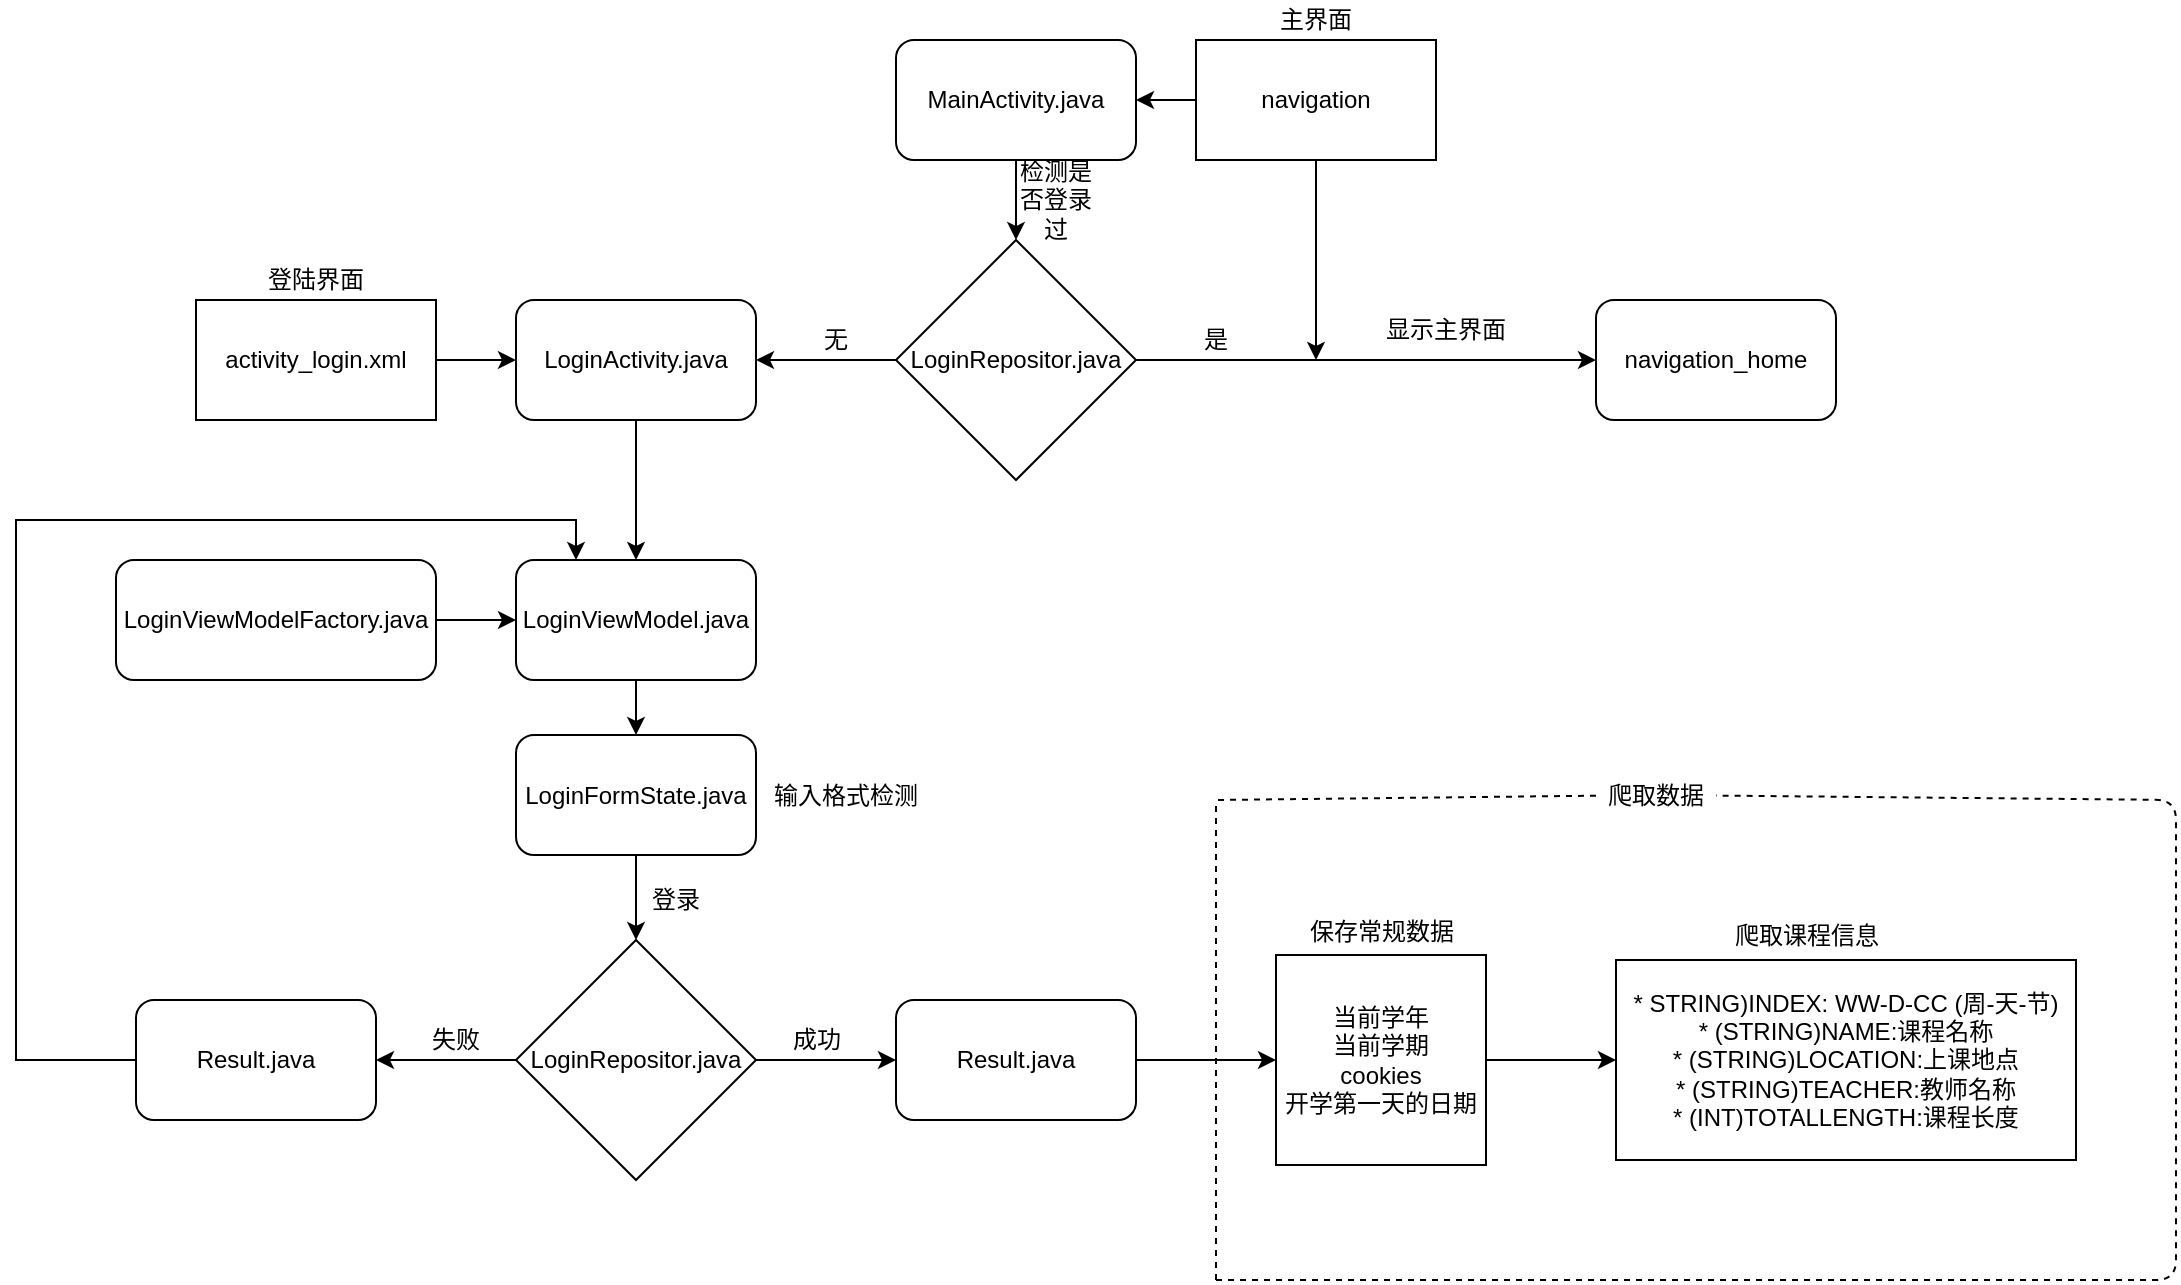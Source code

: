 <mxfile version="12.6.5" type="device"><diagram id="FgWvn45NHOWWG9vKxyIf" name="Page-1"><mxGraphModel dx="1918" dy="556" grid="1" gridSize="10" guides="1" tooltips="1" connect="1" arrows="1" fold="1" page="1" pageScale="1" pageWidth="1169" pageHeight="826" math="0" shadow="0"><root><mxCell id="0"/><mxCell id="1" parent="0"/><mxCell id="B4fu6stygOPRTpYTYsOf-3" style="edgeStyle=orthogonalEdgeStyle;rounded=0;orthogonalLoop=1;jettySize=auto;html=1;" parent="1" source="I5JVAixkkUES5-Zv3ng1-1" edge="1"><mxGeometry relative="1" as="geometry"><mxPoint x="300" y="200" as="targetPoint"/></mxGeometry></mxCell><mxCell id="I5JVAixkkUES5-Zv3ng1-1" value="MainActivity.java" style="rounded=1;whiteSpace=wrap;html=1;" parent="1" vertex="1"><mxGeometry x="240" y="100" width="120" height="60" as="geometry"/></mxCell><mxCell id="B4fu6stygOPRTpYTYsOf-2" value="" style="edgeStyle=orthogonalEdgeStyle;rounded=0;orthogonalLoop=1;jettySize=auto;html=1;" parent="1" source="B4fu6stygOPRTpYTYsOf-1" target="I5JVAixkkUES5-Zv3ng1-1" edge="1"><mxGeometry relative="1" as="geometry"/></mxCell><mxCell id="B4fu6stygOPRTpYTYsOf-51" value="" style="edgeStyle=orthogonalEdgeStyle;rounded=0;orthogonalLoop=1;jettySize=auto;html=1;" parent="1" source="B4fu6stygOPRTpYTYsOf-1" edge="1"><mxGeometry relative="1" as="geometry"><mxPoint x="450" y="260" as="targetPoint"/></mxGeometry></mxCell><mxCell id="B4fu6stygOPRTpYTYsOf-1" value="navigation" style="rounded=0;whiteSpace=wrap;html=1;" parent="1" vertex="1"><mxGeometry x="390" y="100" width="120" height="60" as="geometry"/></mxCell><mxCell id="B4fu6stygOPRTpYTYsOf-11" value="" style="edgeStyle=orthogonalEdgeStyle;rounded=0;orthogonalLoop=1;jettySize=auto;html=1;" parent="1" source="B4fu6stygOPRTpYTYsOf-6" target="B4fu6stygOPRTpYTYsOf-8" edge="1"><mxGeometry relative="1" as="geometry"/></mxCell><mxCell id="B4fu6stygOPRTpYTYsOf-14" value="" style="edgeStyle=orthogonalEdgeStyle;rounded=0;orthogonalLoop=1;jettySize=auto;html=1;" parent="1" source="B4fu6stygOPRTpYTYsOf-6" edge="1"><mxGeometry relative="1" as="geometry"><mxPoint x="590" y="260" as="targetPoint"/></mxGeometry></mxCell><mxCell id="B4fu6stygOPRTpYTYsOf-6" value="LoginRepositor.java" style="rhombus;whiteSpace=wrap;html=1;" parent="1" vertex="1"><mxGeometry x="240" y="200" width="120" height="120" as="geometry"/></mxCell><mxCell id="B4fu6stygOPRTpYTYsOf-7" value="检测是否登录过" style="text;html=1;strokeColor=none;fillColor=none;align=center;verticalAlign=middle;whiteSpace=wrap;rounded=0;" parent="1" vertex="1"><mxGeometry x="300" y="170" width="40" height="20" as="geometry"/></mxCell><mxCell id="B4fu6stygOPRTpYTYsOf-38" value="" style="edgeStyle=orthogonalEdgeStyle;rounded=0;orthogonalLoop=1;jettySize=auto;html=1;" parent="1" source="B4fu6stygOPRTpYTYsOf-8" target="B4fu6stygOPRTpYTYsOf-18" edge="1"><mxGeometry relative="1" as="geometry"/></mxCell><mxCell id="B4fu6stygOPRTpYTYsOf-8" value="LoginActivity.java" style="rounded=1;whiteSpace=wrap;html=1;" parent="1" vertex="1"><mxGeometry x="50" y="230" width="120" height="60" as="geometry"/></mxCell><mxCell id="B4fu6stygOPRTpYTYsOf-39" value="" style="edgeStyle=orthogonalEdgeStyle;rounded=0;orthogonalLoop=1;jettySize=auto;html=1;" parent="1" source="B4fu6stygOPRTpYTYsOf-18" target="B4fu6stygOPRTpYTYsOf-23" edge="1"><mxGeometry relative="1" as="geometry"/></mxCell><mxCell id="B4fu6stygOPRTpYTYsOf-18" value="LoginViewModel.java" style="rounded=1;whiteSpace=wrap;html=1;" parent="1" vertex="1"><mxGeometry x="50" y="360" width="120" height="60" as="geometry"/></mxCell><mxCell id="B4fu6stygOPRTpYTYsOf-22" value="" style="edgeStyle=orthogonalEdgeStyle;rounded=0;orthogonalLoop=1;jettySize=auto;html=1;" parent="1" source="B4fu6stygOPRTpYTYsOf-20" target="B4fu6stygOPRTpYTYsOf-18" edge="1"><mxGeometry relative="1" as="geometry"/></mxCell><mxCell id="B4fu6stygOPRTpYTYsOf-20" value="LoginViewModelFactory.java" style="rounded=1;whiteSpace=wrap;html=1;" parent="1" vertex="1"><mxGeometry x="-150" y="360" width="160" height="60" as="geometry"/></mxCell><mxCell id="B4fu6stygOPRTpYTYsOf-10" value="" style="edgeStyle=orthogonalEdgeStyle;rounded=0;orthogonalLoop=1;jettySize=auto;html=1;" parent="1" source="B4fu6stygOPRTpYTYsOf-9" target="B4fu6stygOPRTpYTYsOf-8" edge="1"><mxGeometry relative="1" as="geometry"/></mxCell><mxCell id="B4fu6stygOPRTpYTYsOf-9" value="activity_login.xml" style="rounded=0;whiteSpace=wrap;html=1;" parent="1" vertex="1"><mxGeometry x="-110" y="230" width="120" height="60" as="geometry"/></mxCell><mxCell id="B4fu6stygOPRTpYTYsOf-12" value="无" style="text;html=1;strokeColor=none;fillColor=none;align=center;verticalAlign=middle;whiteSpace=wrap;rounded=0;" parent="1" vertex="1"><mxGeometry x="190" y="240" width="40" height="20" as="geometry"/></mxCell><mxCell id="B4fu6stygOPRTpYTYsOf-17" value="是" style="text;html=1;strokeColor=none;fillColor=none;align=center;verticalAlign=middle;whiteSpace=wrap;rounded=0;" parent="1" vertex="1"><mxGeometry x="380" y="240" width="40" height="20" as="geometry"/></mxCell><mxCell id="B4fu6stygOPRTpYTYsOf-40" value="" style="edgeStyle=orthogonalEdgeStyle;rounded=0;orthogonalLoop=1;jettySize=auto;html=1;" parent="1" source="B4fu6stygOPRTpYTYsOf-23" target="B4fu6stygOPRTpYTYsOf-34" edge="1"><mxGeometry relative="1" as="geometry"/></mxCell><mxCell id="B4fu6stygOPRTpYTYsOf-23" value="LoginFormState.java" style="rounded=1;whiteSpace=wrap;html=1;" parent="1" vertex="1"><mxGeometry x="50" y="447.5" width="120" height="60" as="geometry"/></mxCell><mxCell id="B4fu6stygOPRTpYTYsOf-31" value="输入格式检测" style="text;html=1;strokeColor=none;fillColor=none;align=center;verticalAlign=middle;whiteSpace=wrap;rounded=0;" parent="1" vertex="1"><mxGeometry x="170" y="465" width="90" height="25" as="geometry"/></mxCell><mxCell id="B4fu6stygOPRTpYTYsOf-49" style="edgeStyle=orthogonalEdgeStyle;rounded=0;orthogonalLoop=1;jettySize=auto;html=1;" parent="1" source="B4fu6stygOPRTpYTYsOf-32" edge="1"><mxGeometry relative="1" as="geometry"><mxPoint x="80" y="360" as="targetPoint"/><Array as="points"><mxPoint x="-200" y="610"/><mxPoint x="-200" y="340"/><mxPoint x="80" y="340"/><mxPoint x="80" y="360"/></Array></mxGeometry></mxCell><mxCell id="B4fu6stygOPRTpYTYsOf-32" value="Result.java" style="rounded=1;whiteSpace=wrap;html=1;" parent="1" vertex="1"><mxGeometry x="-140" y="580" width="120" height="60" as="geometry"/></mxCell><mxCell id="B4fu6stygOPRTpYTYsOf-44" value="" style="edgeStyle=orthogonalEdgeStyle;rounded=0;orthogonalLoop=1;jettySize=auto;html=1;" parent="1" source="B4fu6stygOPRTpYTYsOf-34" target="B4fu6stygOPRTpYTYsOf-43" edge="1"><mxGeometry relative="1" as="geometry"/></mxCell><mxCell id="B4fu6stygOPRTpYTYsOf-46" value="" style="edgeStyle=orthogonalEdgeStyle;rounded=0;orthogonalLoop=1;jettySize=auto;html=1;" parent="1" source="B4fu6stygOPRTpYTYsOf-34" target="B4fu6stygOPRTpYTYsOf-32" edge="1"><mxGeometry relative="1" as="geometry"/></mxCell><mxCell id="B4fu6stygOPRTpYTYsOf-34" value="LoginRepositor.java" style="rhombus;whiteSpace=wrap;html=1;" parent="1" vertex="1"><mxGeometry x="50" y="550" width="120" height="120" as="geometry"/></mxCell><mxCell id="B4fu6stygOPRTpYTYsOf-41" value="登录" style="text;html=1;strokeColor=none;fillColor=none;align=center;verticalAlign=middle;whiteSpace=wrap;rounded=0;" parent="1" vertex="1"><mxGeometry x="110" y="520" width="40" height="20" as="geometry"/></mxCell><mxCell id="B4fu6stygOPRTpYTYsOf-57" value="" style="edgeStyle=orthogonalEdgeStyle;rounded=0;orthogonalLoop=1;jettySize=auto;html=1;" parent="1" source="B4fu6stygOPRTpYTYsOf-43" target="B4fu6stygOPRTpYTYsOf-55" edge="1"><mxGeometry relative="1" as="geometry"/></mxCell><mxCell id="B4fu6stygOPRTpYTYsOf-43" value="Result.java" style="rounded=1;whiteSpace=wrap;html=1;" parent="1" vertex="1"><mxGeometry x="240" y="580" width="120" height="60" as="geometry"/></mxCell><mxCell id="B4fu6stygOPRTpYTYsOf-45" value="失败" style="text;html=1;strokeColor=none;fillColor=none;align=center;verticalAlign=middle;whiteSpace=wrap;rounded=0;" parent="1" vertex="1"><mxGeometry x="-0.29" y="590" width="40" height="20" as="geometry"/></mxCell><mxCell id="B4fu6stygOPRTpYTYsOf-47" value="成功" style="text;html=1;align=center;verticalAlign=middle;resizable=0;points=[];autosize=1;" parent="1" vertex="1"><mxGeometry x="180" y="590" width="40" height="20" as="geometry"/></mxCell><mxCell id="B4fu6stygOPRTpYTYsOf-54" value="保存常规数据" style="text;html=1;strokeColor=none;fillColor=none;align=center;verticalAlign=middle;whiteSpace=wrap;rounded=0;" parent="1" vertex="1"><mxGeometry x="437.5" y="532.5" width="90" height="27.5" as="geometry"/></mxCell><mxCell id="hBDrhOIKrxpZ99wtYPUS-7" style="edgeStyle=orthogonalEdgeStyle;rounded=0;orthogonalLoop=1;jettySize=auto;html=1;entryX=0;entryY=0.5;entryDx=0;entryDy=0;" edge="1" parent="1" source="B4fu6stygOPRTpYTYsOf-55" target="hBDrhOIKrxpZ99wtYPUS-1"><mxGeometry relative="1" as="geometry"/></mxCell><mxCell id="B4fu6stygOPRTpYTYsOf-55" value="当前学年&lt;br&gt;当前学期&lt;br&gt;cookies&lt;br&gt;开学第一天的日期" style="whiteSpace=wrap;html=1;aspect=fixed;" parent="1" vertex="1"><mxGeometry x="430" y="557.5" width="105" height="105" as="geometry"/></mxCell><mxCell id="B4fu6stygOPRTpYTYsOf-58" value="登陆界面" style="text;html=1;strokeColor=none;fillColor=none;align=center;verticalAlign=middle;whiteSpace=wrap;rounded=0;" parent="1" vertex="1"><mxGeometry x="-80" y="210" width="60" height="20" as="geometry"/></mxCell><mxCell id="B4fu6stygOPRTpYTYsOf-59" value="主界面" style="text;html=1;strokeColor=none;fillColor=none;align=center;verticalAlign=middle;whiteSpace=wrap;rounded=0;" parent="1" vertex="1"><mxGeometry x="430" y="80" width="40" height="20" as="geometry"/></mxCell><mxCell id="B4fu6stygOPRTpYTYsOf-60" value="显示主界面" style="text;html=1;strokeColor=none;fillColor=none;align=center;verticalAlign=middle;whiteSpace=wrap;rounded=0;" parent="1" vertex="1"><mxGeometry x="480" y="230" width="70" height="30" as="geometry"/></mxCell><mxCell id="qqQxeU8Rx1hxXvnAI_ZG-5" value="爬取课程信息" style="text;html=1;align=center;verticalAlign=middle;resizable=0;points=[];autosize=1;" parent="1" vertex="1"><mxGeometry x="650" y="537.5" width="90" height="20" as="geometry"/></mxCell><mxCell id="hBDrhOIKrxpZ99wtYPUS-1" value="&lt;div style=&quot;white-space: normal&quot;&gt;* STRING)INDEX: WW-D-CC (周-天-节)&lt;/div&gt;&lt;div style=&quot;white-space: normal&quot;&gt;* (STRING)NAME:课程名称&lt;/div&gt;&lt;div style=&quot;white-space: normal&quot;&gt;* (STRING)LOCATION:上课地点&lt;/div&gt;&lt;div style=&quot;white-space: normal&quot;&gt;* (STRING)TEACHER:教师名称&lt;/div&gt;&lt;div style=&quot;white-space: normal&quot;&gt;* (INT)TOTALLENGTH:课程长度&lt;/div&gt;" style="rounded=0;whiteSpace=wrap;html=1;" vertex="1" parent="1"><mxGeometry x="600" y="560" width="230" height="100" as="geometry"/></mxCell><mxCell id="hBDrhOIKrxpZ99wtYPUS-8" value="" style="endArrow=none;dashed=1;html=1;" edge="1" parent="1" source="hBDrhOIKrxpZ99wtYPUS-10"><mxGeometry width="50" height="50" relative="1" as="geometry"><mxPoint x="400" y="720" as="sourcePoint"/><mxPoint x="400" y="480" as="targetPoint"/><Array as="points"/></mxGeometry></mxCell><mxCell id="hBDrhOIKrxpZ99wtYPUS-9" value="" style="endArrow=none;dashed=1;html=1;" edge="1" parent="1"><mxGeometry width="50" height="50" relative="1" as="geometry"><mxPoint x="400" y="720" as="sourcePoint"/><mxPoint x="400" y="480" as="targetPoint"/></mxGeometry></mxCell><mxCell id="hBDrhOIKrxpZ99wtYPUS-10" value="爬取数据" style="text;html=1;strokeColor=none;fillColor=none;align=center;verticalAlign=middle;whiteSpace=wrap;rounded=0;" vertex="1" parent="1"><mxGeometry x="590" y="471.25" width="60" height="12.5" as="geometry"/></mxCell><mxCell id="hBDrhOIKrxpZ99wtYPUS-11" value="" style="endArrow=none;dashed=1;html=1;" edge="1" parent="1" target="hBDrhOIKrxpZ99wtYPUS-10"><mxGeometry width="50" height="50" relative="1" as="geometry"><mxPoint x="400" y="720" as="sourcePoint"/><mxPoint x="400" y="480" as="targetPoint"/><Array as="points"><mxPoint x="880" y="720"/><mxPoint x="880" y="480"/></Array></mxGeometry></mxCell><mxCell id="hBDrhOIKrxpZ99wtYPUS-12" value="navigation_home" style="rounded=1;whiteSpace=wrap;html=1;" vertex="1" parent="1"><mxGeometry x="590" y="230" width="120" height="60" as="geometry"/></mxCell></root></mxGraphModel></diagram></mxfile>